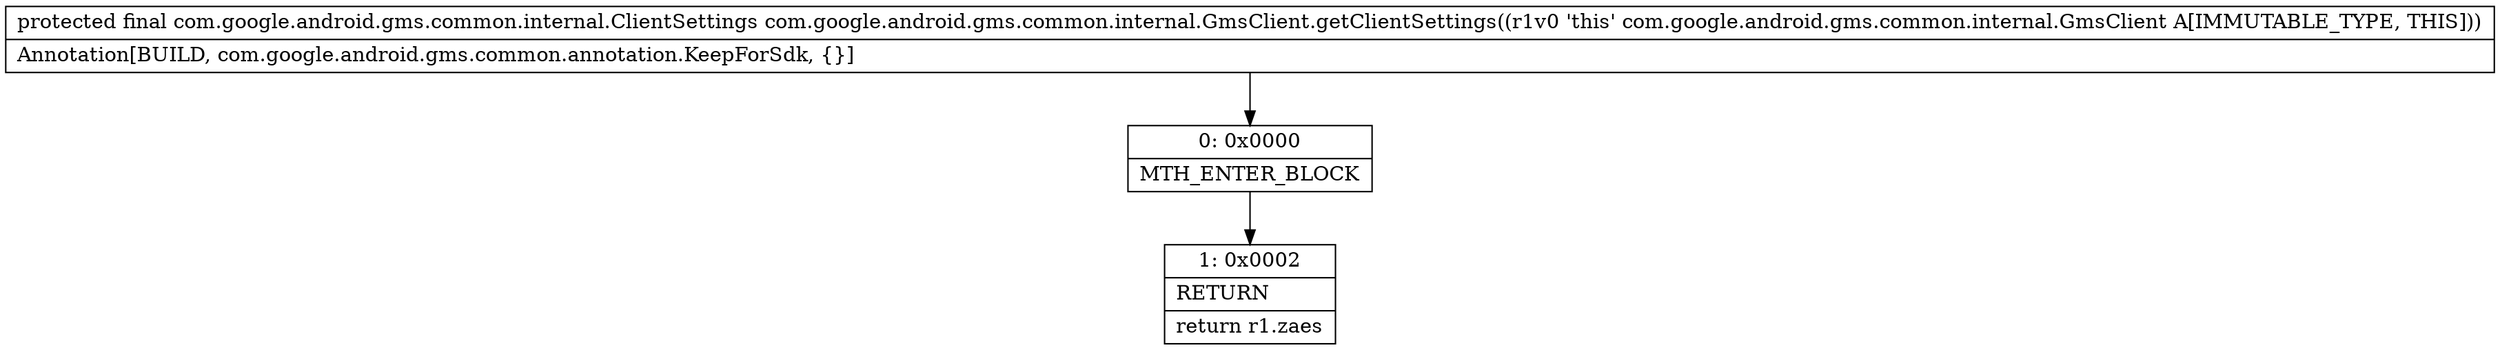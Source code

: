 digraph "CFG forcom.google.android.gms.common.internal.GmsClient.getClientSettings()Lcom\/google\/android\/gms\/common\/internal\/ClientSettings;" {
Node_0 [shape=record,label="{0\:\ 0x0000|MTH_ENTER_BLOCK\l}"];
Node_1 [shape=record,label="{1\:\ 0x0002|RETURN\l|return r1.zaes\l}"];
MethodNode[shape=record,label="{protected final com.google.android.gms.common.internal.ClientSettings com.google.android.gms.common.internal.GmsClient.getClientSettings((r1v0 'this' com.google.android.gms.common.internal.GmsClient A[IMMUTABLE_TYPE, THIS]))  | Annotation[BUILD, com.google.android.gms.common.annotation.KeepForSdk, \{\}]\l}"];
MethodNode -> Node_0;
Node_0 -> Node_1;
}

